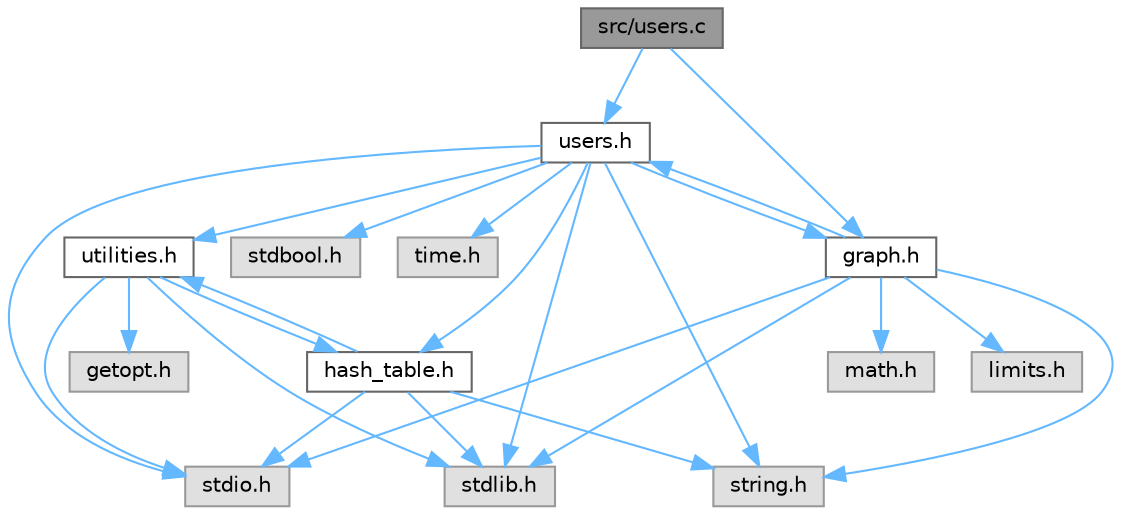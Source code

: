 digraph "src/users.c"
{
 // LATEX_PDF_SIZE
  bgcolor="transparent";
  edge [fontname=Helvetica,fontsize=10,labelfontname=Helvetica,labelfontsize=10];
  node [fontname=Helvetica,fontsize=10,shape=box,height=0.2,width=0.4];
  Node1 [id="Node000001",label="src/users.c",height=0.2,width=0.4,color="gray40", fillcolor="grey60", style="filled", fontcolor="black",tooltip="Implementación de las funciones para gestionar usuarios y publicaciones."];
  Node1 -> Node2 [id="edge25_Node000001_Node000002",color="steelblue1",style="solid",tooltip=" "];
  Node2 [id="Node000002",label="users.h",height=0.2,width=0.4,color="grey40", fillcolor="white", style="filled",URL="$d0/d5f/users_8h.html",tooltip="Cabecera para users.c."];
  Node2 -> Node3 [id="edge26_Node000002_Node000003",color="steelblue1",style="solid",tooltip=" "];
  Node3 [id="Node000003",label="time.h",height=0.2,width=0.4,color="grey60", fillcolor="#E0E0E0", style="filled",tooltip=" "];
  Node2 -> Node4 [id="edge27_Node000002_Node000004",color="steelblue1",style="solid",tooltip=" "];
  Node4 [id="Node000004",label="stdio.h",height=0.2,width=0.4,color="grey60", fillcolor="#E0E0E0", style="filled",tooltip=" "];
  Node2 -> Node5 [id="edge28_Node000002_Node000005",color="steelblue1",style="solid",tooltip=" "];
  Node5 [id="Node000005",label="stdlib.h",height=0.2,width=0.4,color="grey60", fillcolor="#E0E0E0", style="filled",tooltip=" "];
  Node2 -> Node6 [id="edge29_Node000002_Node000006",color="steelblue1",style="solid",tooltip=" "];
  Node6 [id="Node000006",label="string.h",height=0.2,width=0.4,color="grey60", fillcolor="#E0E0E0", style="filled",tooltip=" "];
  Node2 -> Node7 [id="edge30_Node000002_Node000007",color="steelblue1",style="solid",tooltip=" "];
  Node7 [id="Node000007",label="stdbool.h",height=0.2,width=0.4,color="grey60", fillcolor="#E0E0E0", style="filled",tooltip=" "];
  Node2 -> Node8 [id="edge31_Node000002_Node000008",color="steelblue1",style="solid",tooltip=" "];
  Node8 [id="Node000008",label="utilities.h",height=0.2,width=0.4,color="grey40", fillcolor="white", style="filled",URL="$de/df0/utilities_8h.html",tooltip="Cabecera para utilities.c."];
  Node8 -> Node9 [id="edge32_Node000008_Node000009",color="steelblue1",style="solid",tooltip=" "];
  Node9 [id="Node000009",label="getopt.h",height=0.2,width=0.4,color="grey60", fillcolor="#E0E0E0", style="filled",tooltip=" "];
  Node8 -> Node4 [id="edge33_Node000008_Node000004",color="steelblue1",style="solid",tooltip=" "];
  Node8 -> Node5 [id="edge34_Node000008_Node000005",color="steelblue1",style="solid",tooltip=" "];
  Node8 -> Node10 [id="edge35_Node000008_Node000010",color="steelblue1",style="solid",tooltip=" "];
  Node10 [id="Node000010",label="hash_table.h",height=0.2,width=0.4,color="grey40", fillcolor="white", style="filled",URL="$d4/ddb/hash__table_8h.html",tooltip="Cabecera para hash_table.c."];
  Node10 -> Node5 [id="edge36_Node000010_Node000005",color="steelblue1",style="solid",tooltip=" "];
  Node10 -> Node4 [id="edge37_Node000010_Node000004",color="steelblue1",style="solid",tooltip=" "];
  Node10 -> Node6 [id="edge38_Node000010_Node000006",color="steelblue1",style="solid",tooltip=" "];
  Node10 -> Node8 [id="edge39_Node000010_Node000008",color="steelblue1",style="solid",tooltip=" "];
  Node2 -> Node10 [id="edge40_Node000002_Node000010",color="steelblue1",style="solid",tooltip=" "];
  Node2 -> Node11 [id="edge41_Node000002_Node000011",color="steelblue1",style="solid",tooltip=" "];
  Node11 [id="Node000011",label="graph.h",height=0.2,width=0.4,color="grey40", fillcolor="white", style="filled",URL="$d6/df3/graph_8h.html",tooltip="Cabecera para graph.c."];
  Node11 -> Node4 [id="edge42_Node000011_Node000004",color="steelblue1",style="solid",tooltip=" "];
  Node11 -> Node5 [id="edge43_Node000011_Node000005",color="steelblue1",style="solid",tooltip=" "];
  Node11 -> Node12 [id="edge44_Node000011_Node000012",color="steelblue1",style="solid",tooltip=" "];
  Node12 [id="Node000012",label="math.h",height=0.2,width=0.4,color="grey60", fillcolor="#E0E0E0", style="filled",tooltip=" "];
  Node11 -> Node6 [id="edge45_Node000011_Node000006",color="steelblue1",style="solid",tooltip=" "];
  Node11 -> Node13 [id="edge46_Node000011_Node000013",color="steelblue1",style="solid",tooltip=" "];
  Node13 [id="Node000013",label="limits.h",height=0.2,width=0.4,color="grey60", fillcolor="#E0E0E0", style="filled",tooltip=" "];
  Node11 -> Node2 [id="edge47_Node000011_Node000002",color="steelblue1",style="solid",tooltip=" "];
  Node1 -> Node11 [id="edge48_Node000001_Node000011",color="steelblue1",style="solid",tooltip=" "];
}
